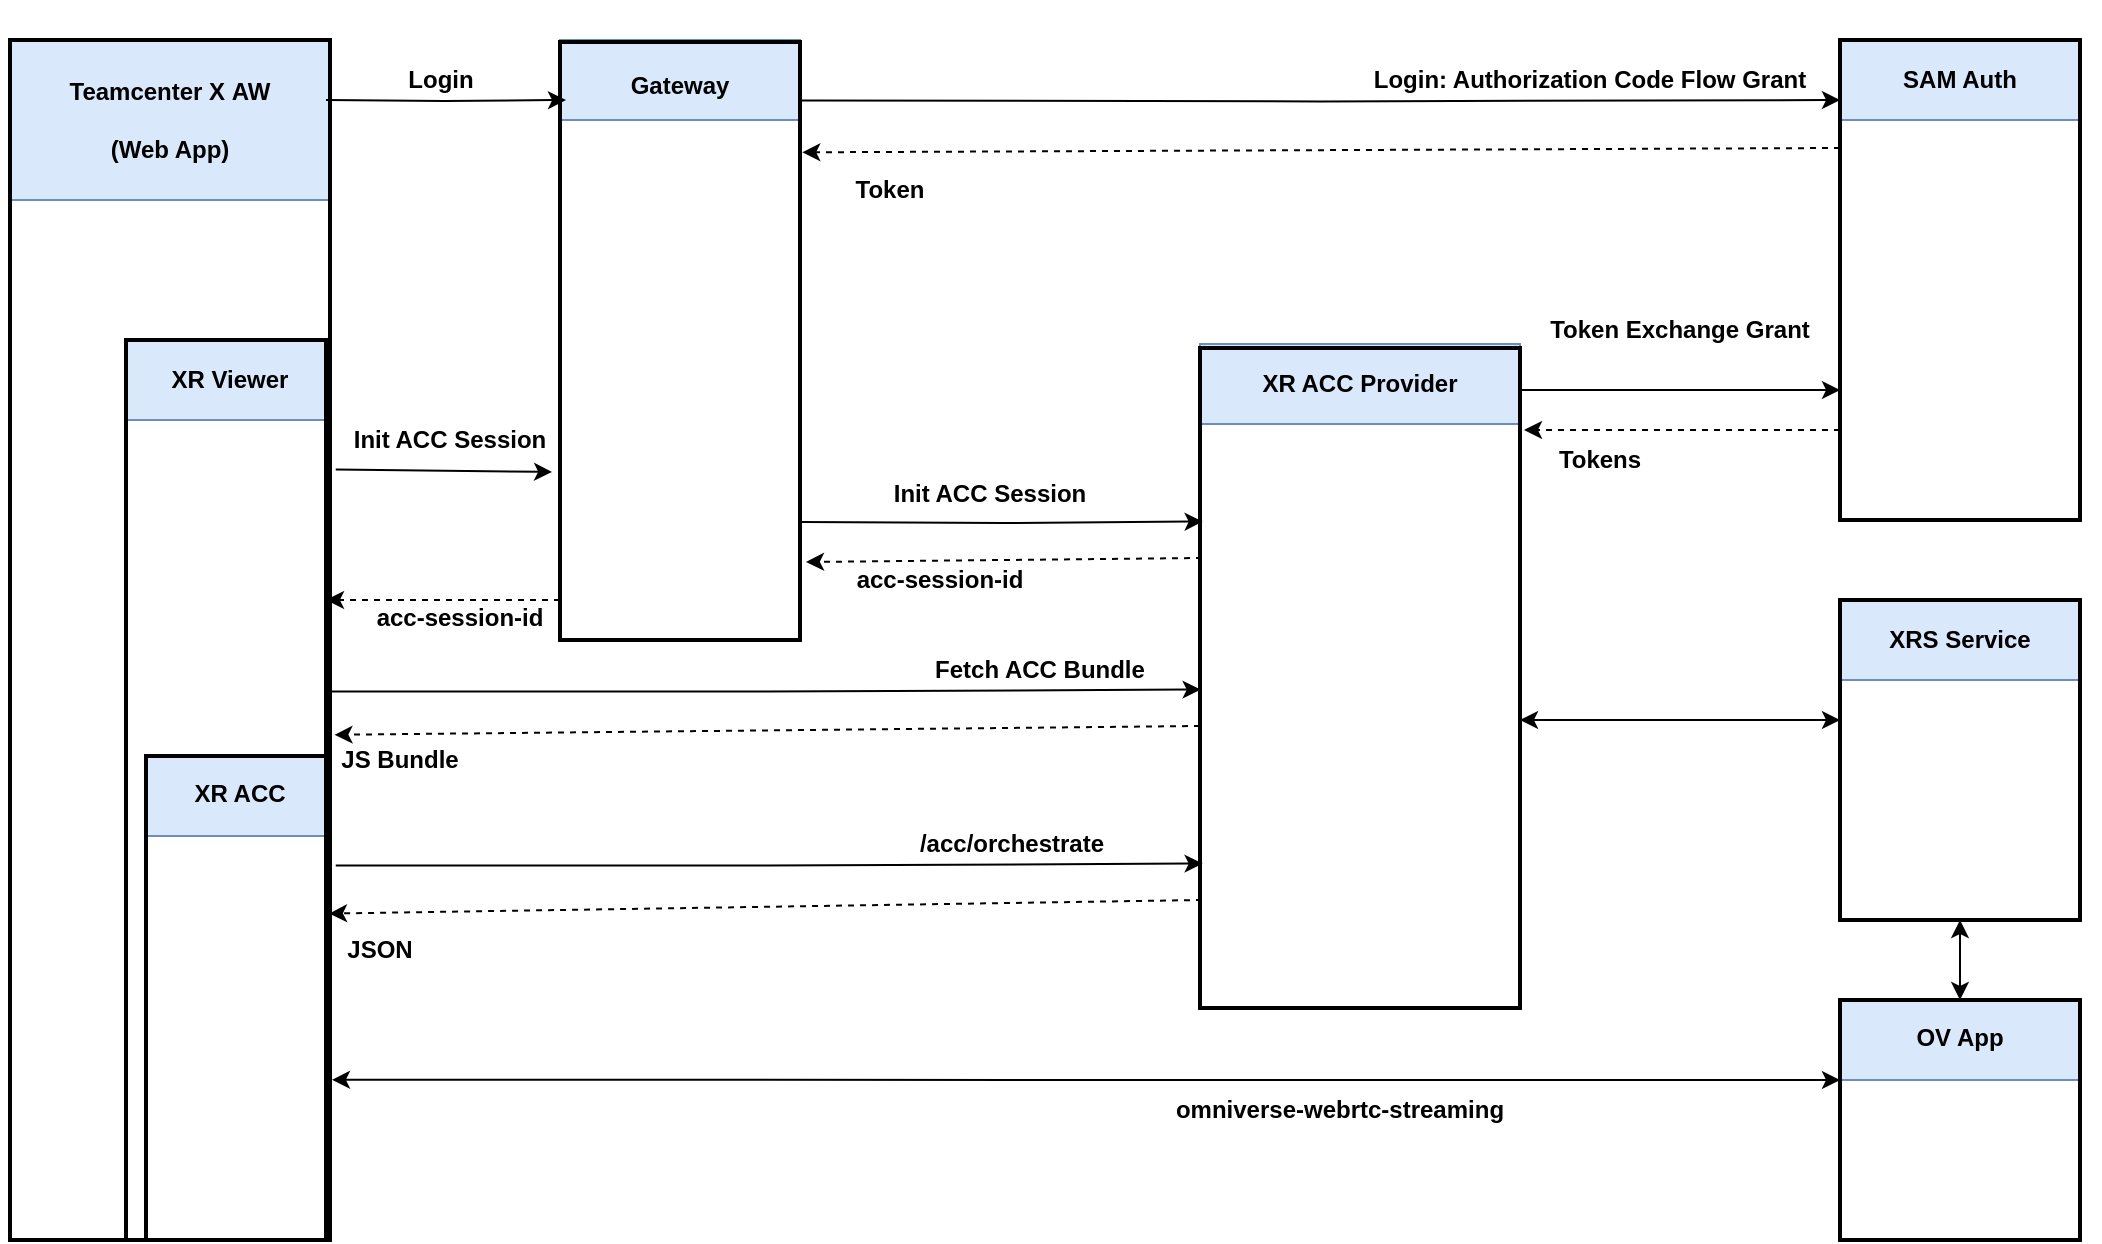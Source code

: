 <mxfile version="24.8.3" pages="2">
  <diagram name="Page-1" id="KEtBftdumcoz59UXeyc4">
    <mxGraphModel dx="2284" dy="833" grid="1" gridSize="10" guides="1" tooltips="1" connect="1" arrows="1" fold="1" page="1" pageScale="1" pageWidth="850" pageHeight="1100" math="0" shadow="0">
      <root>
        <mxCell id="0" />
        <mxCell id="1" parent="0" />
        <mxCell id="wzudloVcCiuj6IrgVFKm-1" value="" style="group" vertex="1" connectable="0" parent="1">
          <mxGeometry x="240" y="260" width="120" height="600" as="geometry" />
        </mxCell>
        <mxCell id="wzudloVcCiuj6IrgVFKm-2" value="" style="rounded=0;whiteSpace=wrap;html=1;strokeColor=#6c8ebf;fillColor=#dae8fc;" vertex="1" parent="wzudloVcCiuj6IrgVFKm-1">
          <mxGeometry y="20" width="120" height="40" as="geometry" />
        </mxCell>
        <mxCell id="wzudloVcCiuj6IrgVFKm-3" value="" style="rounded=0;whiteSpace=wrap;html=1;fillColor=none;strokeWidth=2;" vertex="1" parent="wzudloVcCiuj6IrgVFKm-1">
          <mxGeometry y="21" width="120" height="299" as="geometry" />
        </mxCell>
        <mxCell id="wzudloVcCiuj6IrgVFKm-4" value="&lt;b&gt;Gateway&lt;/b&gt;" style="text;html=1;align=center;verticalAlign=middle;whiteSpace=wrap;rounded=0;" vertex="1" parent="wzudloVcCiuj6IrgVFKm-1">
          <mxGeometry x="30" y="34.5" width="60" height="17.5" as="geometry" />
        </mxCell>
        <mxCell id="wzudloVcCiuj6IrgVFKm-12" value="&lt;b&gt;acc-session-id&lt;/b&gt;" style="text;html=1;align=center;verticalAlign=middle;whiteSpace=wrap;rounded=0;" vertex="1" parent="wzudloVcCiuj6IrgVFKm-1">
          <mxGeometry x="-105" y="294" width="110" height="30" as="geometry" />
        </mxCell>
        <mxCell id="wzudloVcCiuj6IrgVFKm-14" value="" style="endArrow=classic;html=1;rounded=0;entryX=1.013;entryY=0.084;entryDx=0;entryDy=0;entryPerimeter=0;dashed=1;" edge="1" parent="wzudloVcCiuj6IrgVFKm-1">
          <mxGeometry width="50" height="50" relative="1" as="geometry">
            <mxPoint y="300" as="sourcePoint" />
            <mxPoint x="-117" y="300" as="targetPoint" />
          </mxGeometry>
        </mxCell>
        <mxCell id="ivdqDtTuWTQu9ybZsBom-7" value="" style="rounded=0;whiteSpace=wrap;html=1;strokeColor=#6c8ebf;fillColor=#dae8fc;" vertex="1" parent="1">
          <mxGeometry x="-35" y="280" width="160" height="80" as="geometry" />
        </mxCell>
        <mxCell id="ivdqDtTuWTQu9ybZsBom-44" value="" style="rounded=0;whiteSpace=wrap;html=1;strokeColor=#6c8ebf;fillColor=#dae8fc;movable=1;resizable=1;rotatable=1;deletable=1;editable=1;locked=0;connectable=1;" vertex="1" parent="1">
          <mxGeometry x="23" y="430" width="100" height="40" as="geometry" />
        </mxCell>
        <mxCell id="ivdqDtTuWTQu9ybZsBom-45" value="" style="rounded=0;whiteSpace=wrap;html=1;fillColor=none;strokeWidth=2;movable=1;resizable=1;rotatable=1;deletable=1;editable=1;locked=0;connectable=1;" vertex="1" parent="1">
          <mxGeometry x="23" y="430" width="100" height="450" as="geometry" />
        </mxCell>
        <mxCell id="ivdqDtTuWTQu9ybZsBom-2" value="" style="rounded=0;whiteSpace=wrap;html=1;fillColor=none;strokeWidth=2;" vertex="1" parent="1">
          <mxGeometry x="-35" y="280" width="160" height="600" as="geometry" />
        </mxCell>
        <mxCell id="ivdqDtTuWTQu9ybZsBom-72" value="" style="rounded=0;whiteSpace=wrap;html=1;strokeColor=#6c8ebf;fillColor=#dae8fc;" vertex="1" parent="1">
          <mxGeometry x="33" y="638" width="90" height="40" as="geometry" />
        </mxCell>
        <mxCell id="ivdqDtTuWTQu9ybZsBom-17" value="" style="rounded=0;whiteSpace=wrap;html=1;strokeColor=#6c8ebf;fillColor=#dae8fc;" vertex="1" parent="1">
          <mxGeometry x="880" y="560" width="120" height="40" as="geometry" />
        </mxCell>
        <mxCell id="ivdqDtTuWTQu9ybZsBom-15" value="" style="rounded=0;whiteSpace=wrap;html=1;strokeColor=#6c8ebf;fillColor=#dae8fc;" vertex="1" parent="1">
          <mxGeometry x="560" y="432" width="160" height="40" as="geometry" />
        </mxCell>
        <mxCell id="ivdqDtTuWTQu9ybZsBom-5" value="" style="rounded=0;whiteSpace=wrap;html=1;fillColor=none;strokeWidth=2;" vertex="1" parent="1">
          <mxGeometry x="880" y="560" width="120" height="160" as="geometry" />
        </mxCell>
        <mxCell id="ivdqDtTuWTQu9ybZsBom-13" value="" style="group" vertex="1" connectable="0" parent="1">
          <mxGeometry x="880" y="280" width="120" height="240" as="geometry" />
        </mxCell>
        <mxCell id="ivdqDtTuWTQu9ybZsBom-16" value="" style="rounded=0;whiteSpace=wrap;html=1;strokeColor=#6c8ebf;fillColor=#dae8fc;" vertex="1" parent="ivdqDtTuWTQu9ybZsBom-13">
          <mxGeometry width="120" height="40" as="geometry" />
        </mxCell>
        <mxCell id="ivdqDtTuWTQu9ybZsBom-4" value="" style="rounded=0;whiteSpace=wrap;html=1;fillColor=none;strokeWidth=2;" vertex="1" parent="ivdqDtTuWTQu9ybZsBom-13">
          <mxGeometry width="120" height="240" as="geometry" />
        </mxCell>
        <mxCell id="ivdqDtTuWTQu9ybZsBom-14" value="&lt;b&gt;SAM Auth&lt;/b&gt;" style="text;html=1;align=center;verticalAlign=middle;whiteSpace=wrap;rounded=0;" vertex="1" parent="ivdqDtTuWTQu9ybZsBom-13">
          <mxGeometry x="30" y="5" width="60" height="30" as="geometry" />
        </mxCell>
        <mxCell id="ivdqDtTuWTQu9ybZsBom-48" style="edgeStyle=orthogonalEdgeStyle;rounded=0;orthogonalLoop=1;jettySize=auto;html=1;exitX=1;exitY=0.75;exitDx=0;exitDy=0;" edge="1" parent="ivdqDtTuWTQu9ybZsBom-13">
          <mxGeometry relative="1" as="geometry">
            <mxPoint x="-160" y="175" as="sourcePoint" />
            <mxPoint y="175" as="targetPoint" />
          </mxGeometry>
        </mxCell>
        <mxCell id="ivdqDtTuWTQu9ybZsBom-49" value="" style="endArrow=classic;html=1;rounded=0;entryX=1.013;entryY=0.084;entryDx=0;entryDy=0;entryPerimeter=0;dashed=1;" edge="1" parent="ivdqDtTuWTQu9ybZsBom-13">
          <mxGeometry width="50" height="50" relative="1" as="geometry">
            <mxPoint y="195" as="sourcePoint" />
            <mxPoint x="-158" y="195" as="targetPoint" />
          </mxGeometry>
        </mxCell>
        <mxCell id="ivdqDtTuWTQu9ybZsBom-51" value="&lt;b&gt;Tokens&lt;/b&gt;" style="text;html=1;align=center;verticalAlign=middle;whiteSpace=wrap;rounded=0;" vertex="1" parent="ivdqDtTuWTQu9ybZsBom-13">
          <mxGeometry x="-170" y="195" width="100" height="30" as="geometry" />
        </mxCell>
        <mxCell id="ivdqDtTuWTQu9ybZsBom-19" value="" style="endArrow=classic;html=1;rounded=0;exitX=0.008;exitY=0.201;exitDx=0;exitDy=0;exitPerimeter=0;entryX=1.013;entryY=0.084;entryDx=0;entryDy=0;entryPerimeter=0;dashed=1;" edge="1" parent="1">
          <mxGeometry width="50" height="50" relative="1" as="geometry">
            <mxPoint x="880" y="334" as="sourcePoint" />
            <mxPoint x="361.12" y="336.16" as="targetPoint" />
          </mxGeometry>
        </mxCell>
        <mxCell id="ivdqDtTuWTQu9ybZsBom-21" value="&lt;b&gt;Login: Authorization Code Flow Grant&lt;/b&gt;" style="text;html=1;align=center;verticalAlign=middle;whiteSpace=wrap;rounded=0;" vertex="1" parent="1">
          <mxGeometry x="620" y="285" width="270" height="30" as="geometry" />
        </mxCell>
        <mxCell id="ivdqDtTuWTQu9ybZsBom-22" value="&lt;b&gt;Token&lt;/b&gt;" style="text;html=1;align=center;verticalAlign=middle;whiteSpace=wrap;rounded=0;" vertex="1" parent="1">
          <mxGeometry x="375" y="340" width="60" height="30" as="geometry" />
        </mxCell>
        <mxCell id="ivdqDtTuWTQu9ybZsBom-23" value="&lt;b&gt;XR ACC Provider&lt;/b&gt;" style="text;html=1;align=center;verticalAlign=middle;whiteSpace=wrap;rounded=0;" vertex="1" parent="1">
          <mxGeometry x="570" y="437" width="140" height="30" as="geometry" />
        </mxCell>
        <mxCell id="ivdqDtTuWTQu9ybZsBom-26" value="&lt;b&gt;Init ACC Session&lt;/b&gt;" style="text;html=1;align=center;verticalAlign=middle;whiteSpace=wrap;rounded=0;" vertex="1" parent="1">
          <mxGeometry x="350" y="492" width="210" height="30" as="geometry" />
        </mxCell>
        <mxCell id="ivdqDtTuWTQu9ybZsBom-27" value="&lt;b&gt;acc-session-id&lt;/b&gt;" style="text;html=1;align=center;verticalAlign=middle;whiteSpace=wrap;rounded=0;" vertex="1" parent="1">
          <mxGeometry x="375" y="535" width="110" height="30" as="geometry" />
        </mxCell>
        <mxCell id="ivdqDtTuWTQu9ybZsBom-28" style="edgeStyle=orthogonalEdgeStyle;rounded=0;orthogonalLoop=1;jettySize=auto;html=1;exitX=1.001;exitY=0.543;exitDx=0;exitDy=0;entryX=0.002;entryY=0.329;entryDx=0;entryDy=0;entryPerimeter=0;exitPerimeter=0;" edge="1" parent="1" source="ivdqDtTuWTQu9ybZsBom-2">
          <mxGeometry relative="1" as="geometry">
            <mxPoint x="360" y="605" as="sourcePoint" />
            <mxPoint x="560.32" y="604.76" as="targetPoint" />
          </mxGeometry>
        </mxCell>
        <mxCell id="ivdqDtTuWTQu9ybZsBom-29" value="" style="endArrow=classic;html=1;rounded=0;entryX=1.014;entryY=0.579;entryDx=0;entryDy=0;entryPerimeter=0;dashed=1;" edge="1" parent="1" target="ivdqDtTuWTQu9ybZsBom-2">
          <mxGeometry width="50" height="50" relative="1" as="geometry">
            <mxPoint x="560" y="623" as="sourcePoint" />
            <mxPoint x="362" y="625" as="targetPoint" />
          </mxGeometry>
        </mxCell>
        <mxCell id="ivdqDtTuWTQu9ybZsBom-30" value="&lt;b&gt;Fetch ACC Bundle&lt;/b&gt;" style="text;html=1;align=center;verticalAlign=middle;whiteSpace=wrap;rounded=0;" vertex="1" parent="1">
          <mxGeometry x="390" y="580" width="180" height="30" as="geometry" />
        </mxCell>
        <mxCell id="ivdqDtTuWTQu9ybZsBom-31" value="&lt;b&gt;JS Bundle&lt;/b&gt;" style="text;html=1;align=center;verticalAlign=middle;whiteSpace=wrap;rounded=0;" vertex="1" parent="1">
          <mxGeometry x="110" y="625" width="100" height="30" as="geometry" />
        </mxCell>
        <mxCell id="ivdqDtTuWTQu9ybZsBom-34" style="edgeStyle=orthogonalEdgeStyle;rounded=0;orthogonalLoop=1;jettySize=auto;html=1;exitX=1;exitY=0.75;exitDx=0;exitDy=0;entryX=0.002;entryY=0.329;entryDx=0;entryDy=0;entryPerimeter=0;" edge="1" parent="1">
          <mxGeometry relative="1" as="geometry">
            <mxPoint x="361" y="521" as="sourcePoint" />
            <mxPoint x="561.32" y="520.76" as="targetPoint" />
          </mxGeometry>
        </mxCell>
        <mxCell id="ivdqDtTuWTQu9ybZsBom-35" value="" style="endArrow=classic;html=1;rounded=0;entryX=1.013;entryY=0.084;entryDx=0;entryDy=0;entryPerimeter=0;dashed=1;" edge="1" parent="1">
          <mxGeometry width="50" height="50" relative="1" as="geometry">
            <mxPoint x="561" y="539" as="sourcePoint" />
            <mxPoint x="363" y="541" as="targetPoint" />
          </mxGeometry>
        </mxCell>
        <mxCell id="ivdqDtTuWTQu9ybZsBom-42" style="edgeStyle=orthogonalEdgeStyle;rounded=0;orthogonalLoop=1;jettySize=auto;html=1;exitX=1;exitY=0.75;exitDx=0;exitDy=0;" edge="1" parent="1">
          <mxGeometry relative="1" as="geometry">
            <mxPoint x="360" y="310.24" as="sourcePoint" />
            <mxPoint x="880" y="310" as="targetPoint" />
          </mxGeometry>
        </mxCell>
        <mxCell id="ivdqDtTuWTQu9ybZsBom-43" value="&lt;b&gt;XRS Service&lt;/b&gt;" style="text;html=1;align=center;verticalAlign=middle;whiteSpace=wrap;rounded=0;" vertex="1" parent="1">
          <mxGeometry x="870" y="565" width="140" height="30" as="geometry" />
        </mxCell>
        <mxCell id="ivdqDtTuWTQu9ybZsBom-46" value="&lt;b&gt;XR Viewer&lt;/b&gt;" style="text;html=1;align=center;verticalAlign=middle;whiteSpace=wrap;rounded=0;movable=1;resizable=1;rotatable=1;deletable=1;editable=1;locked=0;connectable=1;" vertex="1" parent="1">
          <mxGeometry x="40.5" y="435" width="67.5" height="30" as="geometry" />
        </mxCell>
        <mxCell id="ivdqDtTuWTQu9ybZsBom-12" value="&lt;b&gt;Teamcenter X&amp;nbsp;&lt;/b&gt;&lt;b&gt;AW&lt;/b&gt;&lt;div&gt;&lt;b&gt;&lt;br&gt;&lt;/b&gt;&lt;/div&gt;&lt;div&gt;&lt;b&gt;(&lt;/b&gt;&lt;b style=&quot;background-color: initial;&quot;&gt;Web App&lt;/b&gt;&lt;b style=&quot;background-color: initial;&quot;&gt;)&lt;/b&gt;&lt;/div&gt;" style="text;html=1;align=center;verticalAlign=middle;whiteSpace=wrap;rounded=0;" vertex="1" parent="1">
          <mxGeometry x="-40" y="292.5" width="170" height="55" as="geometry" />
        </mxCell>
        <mxCell id="ivdqDtTuWTQu9ybZsBom-3" value="" style="rounded=0;whiteSpace=wrap;html=1;fillColor=none;strokeWidth=2;" vertex="1" parent="1">
          <mxGeometry x="560" y="434" width="160" height="330" as="geometry" />
        </mxCell>
        <mxCell id="ivdqDtTuWTQu9ybZsBom-50" value="&lt;b&gt;Token Exchange Grant&lt;/b&gt;" style="text;html=1;align=center;verticalAlign=middle;whiteSpace=wrap;rounded=0;" vertex="1" parent="1">
          <mxGeometry x="730" y="410" width="140" height="30" as="geometry" />
        </mxCell>
        <mxCell id="ivdqDtTuWTQu9ybZsBom-53" value="" style="rounded=0;whiteSpace=wrap;html=1;strokeColor=#6c8ebf;fillColor=#dae8fc;" vertex="1" parent="1">
          <mxGeometry x="880" y="760" width="120" height="40" as="geometry" />
        </mxCell>
        <mxCell id="ivdqDtTuWTQu9ybZsBom-54" value="" style="rounded=0;whiteSpace=wrap;html=1;fillColor=none;strokeWidth=2;" vertex="1" parent="1">
          <mxGeometry x="880" y="760" width="120" height="120" as="geometry" />
        </mxCell>
        <mxCell id="ivdqDtTuWTQu9ybZsBom-55" value="&lt;b&gt;OV App&lt;/b&gt;" style="text;html=1;align=center;verticalAlign=middle;whiteSpace=wrap;rounded=0;" vertex="1" parent="1">
          <mxGeometry x="870" y="764" width="140" height="30" as="geometry" />
        </mxCell>
        <mxCell id="ivdqDtTuWTQu9ybZsBom-68" value="" style="endArrow=classic;startArrow=classic;html=1;rounded=0;" edge="1" parent="1">
          <mxGeometry width="50" height="50" relative="1" as="geometry">
            <mxPoint x="720" y="620" as="sourcePoint" />
            <mxPoint x="880" y="620" as="targetPoint" />
          </mxGeometry>
        </mxCell>
        <mxCell id="ivdqDtTuWTQu9ybZsBom-69" value="" style="endArrow=classic;startArrow=classic;html=1;rounded=0;entryX=0.5;entryY=1;entryDx=0;entryDy=0;exitX=0.5;exitY=0;exitDx=0;exitDy=0;" edge="1" parent="1" source="ivdqDtTuWTQu9ybZsBom-54" target="ivdqDtTuWTQu9ybZsBom-5">
          <mxGeometry width="50" height="50" relative="1" as="geometry">
            <mxPoint x="730" y="630" as="sourcePoint" />
            <mxPoint x="890" y="630" as="targetPoint" />
          </mxGeometry>
        </mxCell>
        <mxCell id="ivdqDtTuWTQu9ybZsBom-70" value="" style="rounded=0;whiteSpace=wrap;html=1;fillColor=none;strokeWidth=2;" vertex="1" parent="1">
          <mxGeometry x="33" y="638" width="90" height="242" as="geometry" />
        </mxCell>
        <mxCell id="ivdqDtTuWTQu9ybZsBom-79" style="edgeStyle=orthogonalEdgeStyle;rounded=0;orthogonalLoop=1;jettySize=auto;html=1;exitX=1.018;exitY=0.688;exitDx=0;exitDy=0;entryX=0.002;entryY=0.329;entryDx=0;entryDy=0;entryPerimeter=0;exitPerimeter=0;" edge="1" parent="1" source="ivdqDtTuWTQu9ybZsBom-2">
          <mxGeometry relative="1" as="geometry">
            <mxPoint x="361" y="692" as="sourcePoint" />
            <mxPoint x="561.32" y="691.76" as="targetPoint" />
          </mxGeometry>
        </mxCell>
        <mxCell id="ivdqDtTuWTQu9ybZsBom-80" value="" style="endArrow=classic;html=1;rounded=0;entryX=0.997;entryY=0.728;entryDx=0;entryDy=0;entryPerimeter=0;dashed=1;" edge="1" parent="1" target="ivdqDtTuWTQu9ybZsBom-2">
          <mxGeometry width="50" height="50" relative="1" as="geometry">
            <mxPoint x="561" y="710" as="sourcePoint" />
            <mxPoint x="363" y="712" as="targetPoint" />
          </mxGeometry>
        </mxCell>
        <mxCell id="ivdqDtTuWTQu9ybZsBom-81" value="&lt;b&gt;/acc/orchestrate&lt;/b&gt;" style="text;html=1;align=center;verticalAlign=middle;whiteSpace=wrap;rounded=0;" vertex="1" parent="1">
          <mxGeometry x="376" y="667" width="180" height="30" as="geometry" />
        </mxCell>
        <mxCell id="ivdqDtTuWTQu9ybZsBom-82" value="&lt;b&gt;JSON&lt;/b&gt;" style="text;html=1;align=center;verticalAlign=middle;whiteSpace=wrap;rounded=0;" vertex="1" parent="1">
          <mxGeometry x="100" y="720" width="100" height="30" as="geometry" />
        </mxCell>
        <mxCell id="ivdqDtTuWTQu9ybZsBom-83" value="" style="endArrow=classic;startArrow=classic;html=1;rounded=0;exitX=1.033;exitY=0.669;exitDx=0;exitDy=0;exitPerimeter=0;" edge="1" parent="1" source="ivdqDtTuWTQu9ybZsBom-70">
          <mxGeometry width="50" height="50" relative="1" as="geometry">
            <mxPoint x="360" y="800" as="sourcePoint" />
            <mxPoint x="880" y="800" as="targetPoint" />
          </mxGeometry>
        </mxCell>
        <mxCell id="ivdqDtTuWTQu9ybZsBom-71" value="&lt;b&gt;XR ACC&lt;/b&gt;" style="text;html=1;align=center;verticalAlign=middle;whiteSpace=wrap;rounded=0;" vertex="1" parent="1">
          <mxGeometry x="30" y="630" width="100" height="53" as="geometry" />
        </mxCell>
        <mxCell id="ivdqDtTuWTQu9ybZsBom-86" value="&lt;b&gt;omniverse-webrtc-streaming&lt;/b&gt;" style="text;html=1;align=center;verticalAlign=middle;whiteSpace=wrap;rounded=0;" vertex="1" parent="1">
          <mxGeometry x="420" y="800" width="420" height="30" as="geometry" />
        </mxCell>
        <mxCell id="wzudloVcCiuj6IrgVFKm-9" style="edgeStyle=orthogonalEdgeStyle;rounded=0;orthogonalLoop=1;jettySize=auto;html=1;exitX=1;exitY=0.75;exitDx=0;exitDy=0;entryX=0.025;entryY=0.097;entryDx=0;entryDy=0;entryPerimeter=0;" edge="1" parent="1" target="wzudloVcCiuj6IrgVFKm-3">
          <mxGeometry relative="1" as="geometry">
            <mxPoint x="123" y="310" as="sourcePoint" />
            <mxPoint x="230" y="310" as="targetPoint" />
          </mxGeometry>
        </mxCell>
        <mxCell id="wzudloVcCiuj6IrgVFKm-10" value="&lt;b&gt;Login&lt;/b&gt;" style="text;html=1;align=center;verticalAlign=middle;resizable=0;points=[];autosize=1;strokeColor=none;fillColor=none;" vertex="1" parent="1">
          <mxGeometry x="150" y="285" width="60" height="30" as="geometry" />
        </mxCell>
        <mxCell id="wzudloVcCiuj6IrgVFKm-11" value="&lt;b&gt;Init ACC Session&lt;/b&gt;" style="text;html=1;align=center;verticalAlign=middle;whiteSpace=wrap;rounded=0;" vertex="1" parent="1">
          <mxGeometry x="130" y="465" width="110" height="30" as="geometry" />
        </mxCell>
        <mxCell id="wzudloVcCiuj6IrgVFKm-16" value="" style="endArrow=classic;html=1;rounded=0;exitX=1.018;exitY=0.358;exitDx=0;exitDy=0;exitPerimeter=0;entryX=-0.033;entryY=0.719;entryDx=0;entryDy=0;entryPerimeter=0;" edge="1" parent="1" source="ivdqDtTuWTQu9ybZsBom-2" target="wzudloVcCiuj6IrgVFKm-3">
          <mxGeometry width="50" height="50" relative="1" as="geometry">
            <mxPoint x="330" y="590" as="sourcePoint" />
            <mxPoint x="380" y="540" as="targetPoint" />
          </mxGeometry>
        </mxCell>
      </root>
    </mxGraphModel>
  </diagram>
  <diagram id="wihr1STHoBBnjM8HW1Tw" name="Page-2">
    <mxGraphModel dx="1434" dy="833" grid="1" gridSize="10" guides="1" tooltips="1" connect="1" arrows="1" fold="1" page="1" pageScale="1" pageWidth="850" pageHeight="1100" math="0" shadow="0">
      <root>
        <mxCell id="0" />
        <mxCell id="1" parent="0" />
        <mxCell id="Tm7vxvQAEOXQAW3O7N0W-1" value="" style="rounded=0;whiteSpace=wrap;html=1;strokeColor=#6c8ebf;fillColor=#dae8fc;" vertex="1" parent="1">
          <mxGeometry x="200" y="280" width="160" height="80" as="geometry" />
        </mxCell>
        <mxCell id="Tm7vxvQAEOXQAW3O7N0W-4" value="" style="rounded=0;whiteSpace=wrap;html=1;fillColor=none;strokeWidth=2;" vertex="1" parent="1">
          <mxGeometry x="200" y="280" width="160" height="600" as="geometry" />
        </mxCell>
        <mxCell id="Tm7vxvQAEOXQAW3O7N0W-9" value="" style="group" vertex="1" connectable="0" parent="1">
          <mxGeometry x="763" y="280" width="183" height="601" as="geometry" />
        </mxCell>
        <mxCell id="Tm7vxvQAEOXQAW3O7N0W-10" value="" style="rounded=0;whiteSpace=wrap;html=1;strokeColor=#6c8ebf;fillColor=#dae8fc;" vertex="1" parent="Tm7vxvQAEOXQAW3O7N0W-9">
          <mxGeometry width="120" height="40" as="geometry" />
        </mxCell>
        <mxCell id="Tm7vxvQAEOXQAW3O7N0W-11" value="" style="rounded=0;whiteSpace=wrap;html=1;fillColor=none;strokeWidth=2;" vertex="1" parent="Tm7vxvQAEOXQAW3O7N0W-9">
          <mxGeometry width="120" height="240" as="geometry" />
        </mxCell>
        <mxCell id="Tm7vxvQAEOXQAW3O7N0W-12" value="&lt;b&gt;SAM Auth&lt;/b&gt;" style="text;html=1;align=center;verticalAlign=middle;whiteSpace=wrap;rounded=0;" vertex="1" parent="Tm7vxvQAEOXQAW3O7N0W-9">
          <mxGeometry x="30" y="5" width="60" height="30" as="geometry" />
        </mxCell>
        <mxCell id="Tm7vxvQAEOXQAW3O7N0W-53" value="" style="group;rotation=-90;" vertex="1" connectable="0" parent="Tm7vxvQAEOXQAW3O7N0W-9">
          <mxGeometry x="-13" y="300" width="170" height="50" as="geometry" />
        </mxCell>
        <mxCell id="Tm7vxvQAEOXQAW3O7N0W-13" style="edgeStyle=orthogonalEdgeStyle;rounded=0;orthogonalLoop=1;jettySize=auto;html=1;exitX=1;exitY=0.75;exitDx=0;exitDy=0;" edge="1" parent="Tm7vxvQAEOXQAW3O7N0W-53">
          <mxGeometry relative="1" as="geometry">
            <mxPoint x="60" y="100" as="sourcePoint" />
            <mxPoint x="60" y="-60" as="targetPoint" />
          </mxGeometry>
        </mxCell>
        <mxCell id="Tm7vxvQAEOXQAW3O7N0W-14" value="" style="endArrow=classic;html=1;rounded=0;entryX=1.013;entryY=0.084;entryDx=0;entryDy=0;entryPerimeter=0;dashed=1;" edge="1" parent="Tm7vxvQAEOXQAW3O7N0W-53">
          <mxGeometry width="50" height="50" relative="1" as="geometry">
            <mxPoint x="80" y="-60" as="sourcePoint" />
            <mxPoint x="80" y="98" as="targetPoint" />
          </mxGeometry>
        </mxCell>
        <mxCell id="Tm7vxvQAEOXQAW3O7N0W-15" value="&lt;b&gt;Tokens&lt;/b&gt;" style="text;html=1;align=center;verticalAlign=middle;whiteSpace=wrap;rounded=0;container=0;rotation=-90;" vertex="1" parent="Tm7vxvQAEOXQAW3O7N0W-53">
          <mxGeometry x="45" width="100" height="30" as="geometry" />
        </mxCell>
        <mxCell id="Tm7vxvQAEOXQAW3O7N0W-33" value="&lt;b&gt;Token Exchange Grant&lt;/b&gt;" style="text;html=1;align=center;verticalAlign=middle;whiteSpace=wrap;rounded=0;container=0;rotation=-90;" vertex="1" parent="Tm7vxvQAEOXQAW3O7N0W-9">
          <mxGeometry x="-38" y="309" width="140" height="30" as="geometry" />
        </mxCell>
        <mxCell id="Tm7vxvQAEOXQAW3O7N0W-6" value="" style="rounded=0;whiteSpace=wrap;html=1;strokeColor=#6c8ebf;fillColor=#dae8fc;" vertex="1" parent="Tm7vxvQAEOXQAW3O7N0W-9">
          <mxGeometry y="401" width="120" height="40" as="geometry" />
        </mxCell>
        <mxCell id="Tm7vxvQAEOXQAW3O7N0W-8" value="" style="rounded=0;whiteSpace=wrap;html=1;fillColor=none;strokeWidth=2;" vertex="1" parent="Tm7vxvQAEOXQAW3O7N0W-9">
          <mxGeometry y="401" width="120" height="199" as="geometry" />
        </mxCell>
        <mxCell id="Tm7vxvQAEOXQAW3O7N0W-29" value="&lt;b&gt;XRS Service&lt;/b&gt;" style="text;html=1;align=center;verticalAlign=middle;whiteSpace=wrap;rounded=0;" vertex="1" parent="Tm7vxvQAEOXQAW3O7N0W-9">
          <mxGeometry x="-10" y="406" width="140" height="30" as="geometry" />
        </mxCell>
        <mxCell id="Tm7vxvQAEOXQAW3O7N0W-16" value="" style="endArrow=classic;html=1;rounded=0;entryX=1.013;entryY=0.084;entryDx=0;entryDy=0;entryPerimeter=0;dashed=1;" edge="1" parent="1">
          <mxGeometry width="50" height="50" relative="1" as="geometry">
            <mxPoint x="760" y="336" as="sourcePoint" />
            <mxPoint x="361.12" y="336.16" as="targetPoint" />
          </mxGeometry>
        </mxCell>
        <mxCell id="Tm7vxvQAEOXQAW3O7N0W-17" value="&lt;b&gt;Login: Authorization Code Flow Grant&lt;/b&gt;" style="text;html=1;align=center;verticalAlign=middle;whiteSpace=wrap;rounded=0;" vertex="1" parent="1">
          <mxGeometry x="502" y="285" width="270" height="30" as="geometry" />
        </mxCell>
        <mxCell id="Tm7vxvQAEOXQAW3O7N0W-18" value="&lt;b&gt;Token&lt;/b&gt;" style="text;html=1;align=center;verticalAlign=middle;whiteSpace=wrap;rounded=0;" vertex="1" parent="1">
          <mxGeometry x="375" y="340" width="60" height="30" as="geometry" />
        </mxCell>
        <mxCell id="Tm7vxvQAEOXQAW3O7N0W-28" style="edgeStyle=orthogonalEdgeStyle;rounded=0;orthogonalLoop=1;jettySize=auto;html=1;exitX=1;exitY=0.75;exitDx=0;exitDy=0;" edge="1" parent="1">
          <mxGeometry relative="1" as="geometry">
            <mxPoint x="360" y="310.24" as="sourcePoint" />
            <mxPoint x="760" y="310" as="targetPoint" />
          </mxGeometry>
        </mxCell>
        <mxCell id="Tm7vxvQAEOXQAW3O7N0W-31" value="&lt;b&gt;Teamcenter X&amp;nbsp;&lt;/b&gt;&lt;b&gt;AW Client&lt;/b&gt;&lt;div&gt;&lt;b&gt;&lt;br&gt;&lt;/b&gt;&lt;/div&gt;&lt;div&gt;&lt;b&gt;(&lt;/b&gt;&lt;b style=&quot;background-color: initial;&quot;&gt;Web App&lt;/b&gt;&lt;b style=&quot;background-color: initial;&quot;&gt;)&lt;/b&gt;&lt;/div&gt;" style="text;html=1;align=center;verticalAlign=middle;whiteSpace=wrap;rounded=0;" vertex="1" parent="1">
          <mxGeometry x="195" y="292.5" width="170" height="55" as="geometry" />
        </mxCell>
        <mxCell id="Tm7vxvQAEOXQAW3O7N0W-54" value="" style="rounded=0;whiteSpace=wrap;html=1;strokeColor=#6c8ebf;fillColor=#dae8fc;" vertex="1" parent="1">
          <mxGeometry x="480" y="600" width="160" height="40" as="geometry" />
        </mxCell>
        <mxCell id="Tm7vxvQAEOXQAW3O7N0W-55" value="" style="rounded=0;whiteSpace=wrap;html=1;fillColor=none;strokeWidth=2;" vertex="1" parent="1">
          <mxGeometry x="480" y="600" width="160" height="280" as="geometry" />
        </mxCell>
        <mxCell id="Tm7vxvQAEOXQAW3O7N0W-56" value="&lt;b&gt;Vis Server&lt;/b&gt;" style="text;html=1;align=center;verticalAlign=middle;whiteSpace=wrap;rounded=0;" vertex="1" parent="1">
          <mxGeometry x="485" y="605" width="150" height="30" as="geometry" />
        </mxCell>
        <mxCell id="Tm7vxvQAEOXQAW3O7N0W-57" value="" style="endArrow=classic;html=1;rounded=0;entryX=1.013;entryY=0.084;entryDx=0;entryDy=0;entryPerimeter=0;dashed=1;" edge="1" parent="1">
          <mxGeometry width="50" height="50" relative="1" as="geometry">
            <mxPoint x="477.44" y="840" as="sourcePoint" />
            <mxPoint x="358.56" y="840.16" as="targetPoint" />
          </mxGeometry>
        </mxCell>
        <mxCell id="Tm7vxvQAEOXQAW3O7N0W-58" value="&lt;b&gt;Response&lt;/b&gt;" style="text;html=1;align=center;verticalAlign=middle;whiteSpace=wrap;rounded=0;" vertex="1" parent="1">
          <mxGeometry x="365" y="840" width="60" height="30" as="geometry" />
        </mxCell>
        <mxCell id="Tm7vxvQAEOXQAW3O7N0W-59" style="edgeStyle=orthogonalEdgeStyle;rounded=0;orthogonalLoop=1;jettySize=auto;html=1;exitX=1;exitY=0.75;exitDx=0;exitDy=0;" edge="1" parent="1">
          <mxGeometry relative="1" as="geometry">
            <mxPoint x="360" y="720.24" as="sourcePoint" />
            <mxPoint x="480" y="720" as="targetPoint" />
          </mxGeometry>
        </mxCell>
        <mxCell id="Tm7vxvQAEOXQAW3O7N0W-60" value="&lt;b&gt;EMM Request &lt;br&gt;&lt;br&gt;(Share to XR)&lt;/b&gt;" style="text;html=1;align=center;verticalAlign=middle;resizable=0;points=[];autosize=1;strokeColor=none;fillColor=none;" vertex="1" parent="1">
          <mxGeometry x="360" y="690" width="100" height="60" as="geometry" />
        </mxCell>
        <mxCell id="Tm7vxvQAEOXQAW3O7N0W-65" value="" style="endArrow=classic;html=1;rounded=0;entryX=1.013;entryY=0.084;entryDx=0;entryDy=0;entryPerimeter=0;dashed=1;" edge="1" parent="1">
          <mxGeometry width="50" height="50" relative="1" as="geometry">
            <mxPoint x="760" y="779" as="sourcePoint" />
            <mxPoint x="641.12" y="779.16" as="targetPoint" />
          </mxGeometry>
        </mxCell>
        <mxCell id="Tm7vxvQAEOXQAW3O7N0W-66" value="&lt;b&gt;Response&lt;/b&gt;" style="text;html=1;align=center;verticalAlign=middle;whiteSpace=wrap;rounded=0;" vertex="1" parent="1">
          <mxGeometry x="645" y="783" width="60" height="30" as="geometry" />
        </mxCell>
        <mxCell id="Tm7vxvQAEOXQAW3O7N0W-67" style="edgeStyle=orthogonalEdgeStyle;rounded=0;orthogonalLoop=1;jettySize=auto;html=1;exitX=1;exitY=0.75;exitDx=0;exitDy=0;" edge="1" parent="1">
          <mxGeometry relative="1" as="geometry">
            <mxPoint x="640" y="753.24" as="sourcePoint" />
            <mxPoint x="760" y="753" as="targetPoint" />
          </mxGeometry>
        </mxCell>
        <mxCell id="Tm7vxvQAEOXQAW3O7N0W-68" value="&lt;b&gt;UploadUSD&lt;/b&gt;" style="text;html=1;align=center;verticalAlign=middle;resizable=0;points=[];autosize=1;strokeColor=none;fillColor=none;" vertex="1" parent="1">
          <mxGeometry x="635" y="725" width="90" height="30" as="geometry" />
        </mxCell>
        <mxCell id="Tm7vxvQAEOXQAW3O7N0W-69" value="" style="rounded=0;whiteSpace=wrap;html=1;strokeColor=#6c8ebf;fillColor=#dae8fc;" vertex="1" parent="1">
          <mxGeometry x="520" y="682" width="120" height="40" as="geometry" />
        </mxCell>
        <mxCell id="Tm7vxvQAEOXQAW3O7N0W-70" value="" style="rounded=0;whiteSpace=wrap;html=1;fillColor=none;strokeWidth=2;" vertex="1" parent="1">
          <mxGeometry x="520" y="682" width="120" height="199" as="geometry" />
        </mxCell>
        <mxCell id="Tm7vxvQAEOXQAW3O7N0W-71" value="&lt;b&gt;JT2USD converter&lt;/b&gt;" style="text;html=1;align=center;verticalAlign=middle;whiteSpace=wrap;rounded=0;" vertex="1" parent="1">
          <mxGeometry x="510" y="687" width="140" height="30" as="geometry" />
        </mxCell>
      </root>
    </mxGraphModel>
  </diagram>
</mxfile>
